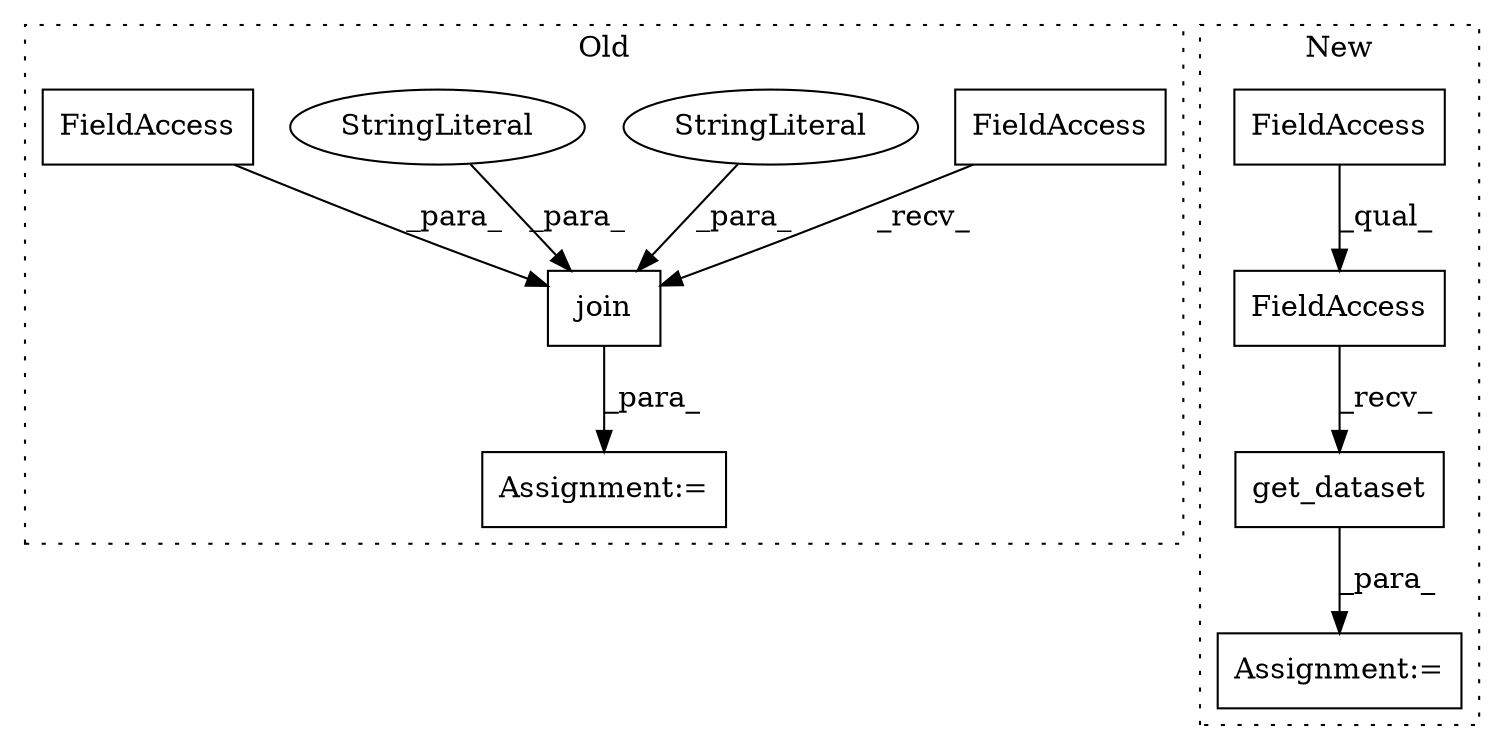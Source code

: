 digraph G {
subgraph cluster0 {
1 [label="join" a="32" s="12931,12972" l="5,1" shape="box"];
3 [label="FieldAccess" a="22" s="12923" l="7" shape="box"];
4 [label="StringLiteral" a="45" s="12955" l="7" shape="ellipse"];
5 [label="Assignment:=" a="7" s="12922" l="1" shape="box"];
6 [label="StringLiteral" a="45" s="12950" l="4" shape="ellipse"];
8 [label="FieldAccess" a="22" s="12936" l="13" shape="box"];
label = "Old";
style="dotted";
}
subgraph cluster1 {
2 [label="get_dataset" a="32" s="13791,13809" l="12,1" shape="box"];
7 [label="FieldAccess" a="22" s="13765" l="25" shape="box"];
9 [label="FieldAccess" a="22" s="13765" l="20" shape="box"];
10 [label="Assignment:=" a="7" s="13763" l="2" shape="box"];
label = "New";
style="dotted";
}
1 -> 5 [label="_para_"];
2 -> 10 [label="_para_"];
3 -> 1 [label="_recv_"];
4 -> 1 [label="_para_"];
6 -> 1 [label="_para_"];
7 -> 2 [label="_recv_"];
8 -> 1 [label="_para_"];
9 -> 7 [label="_qual_"];
}